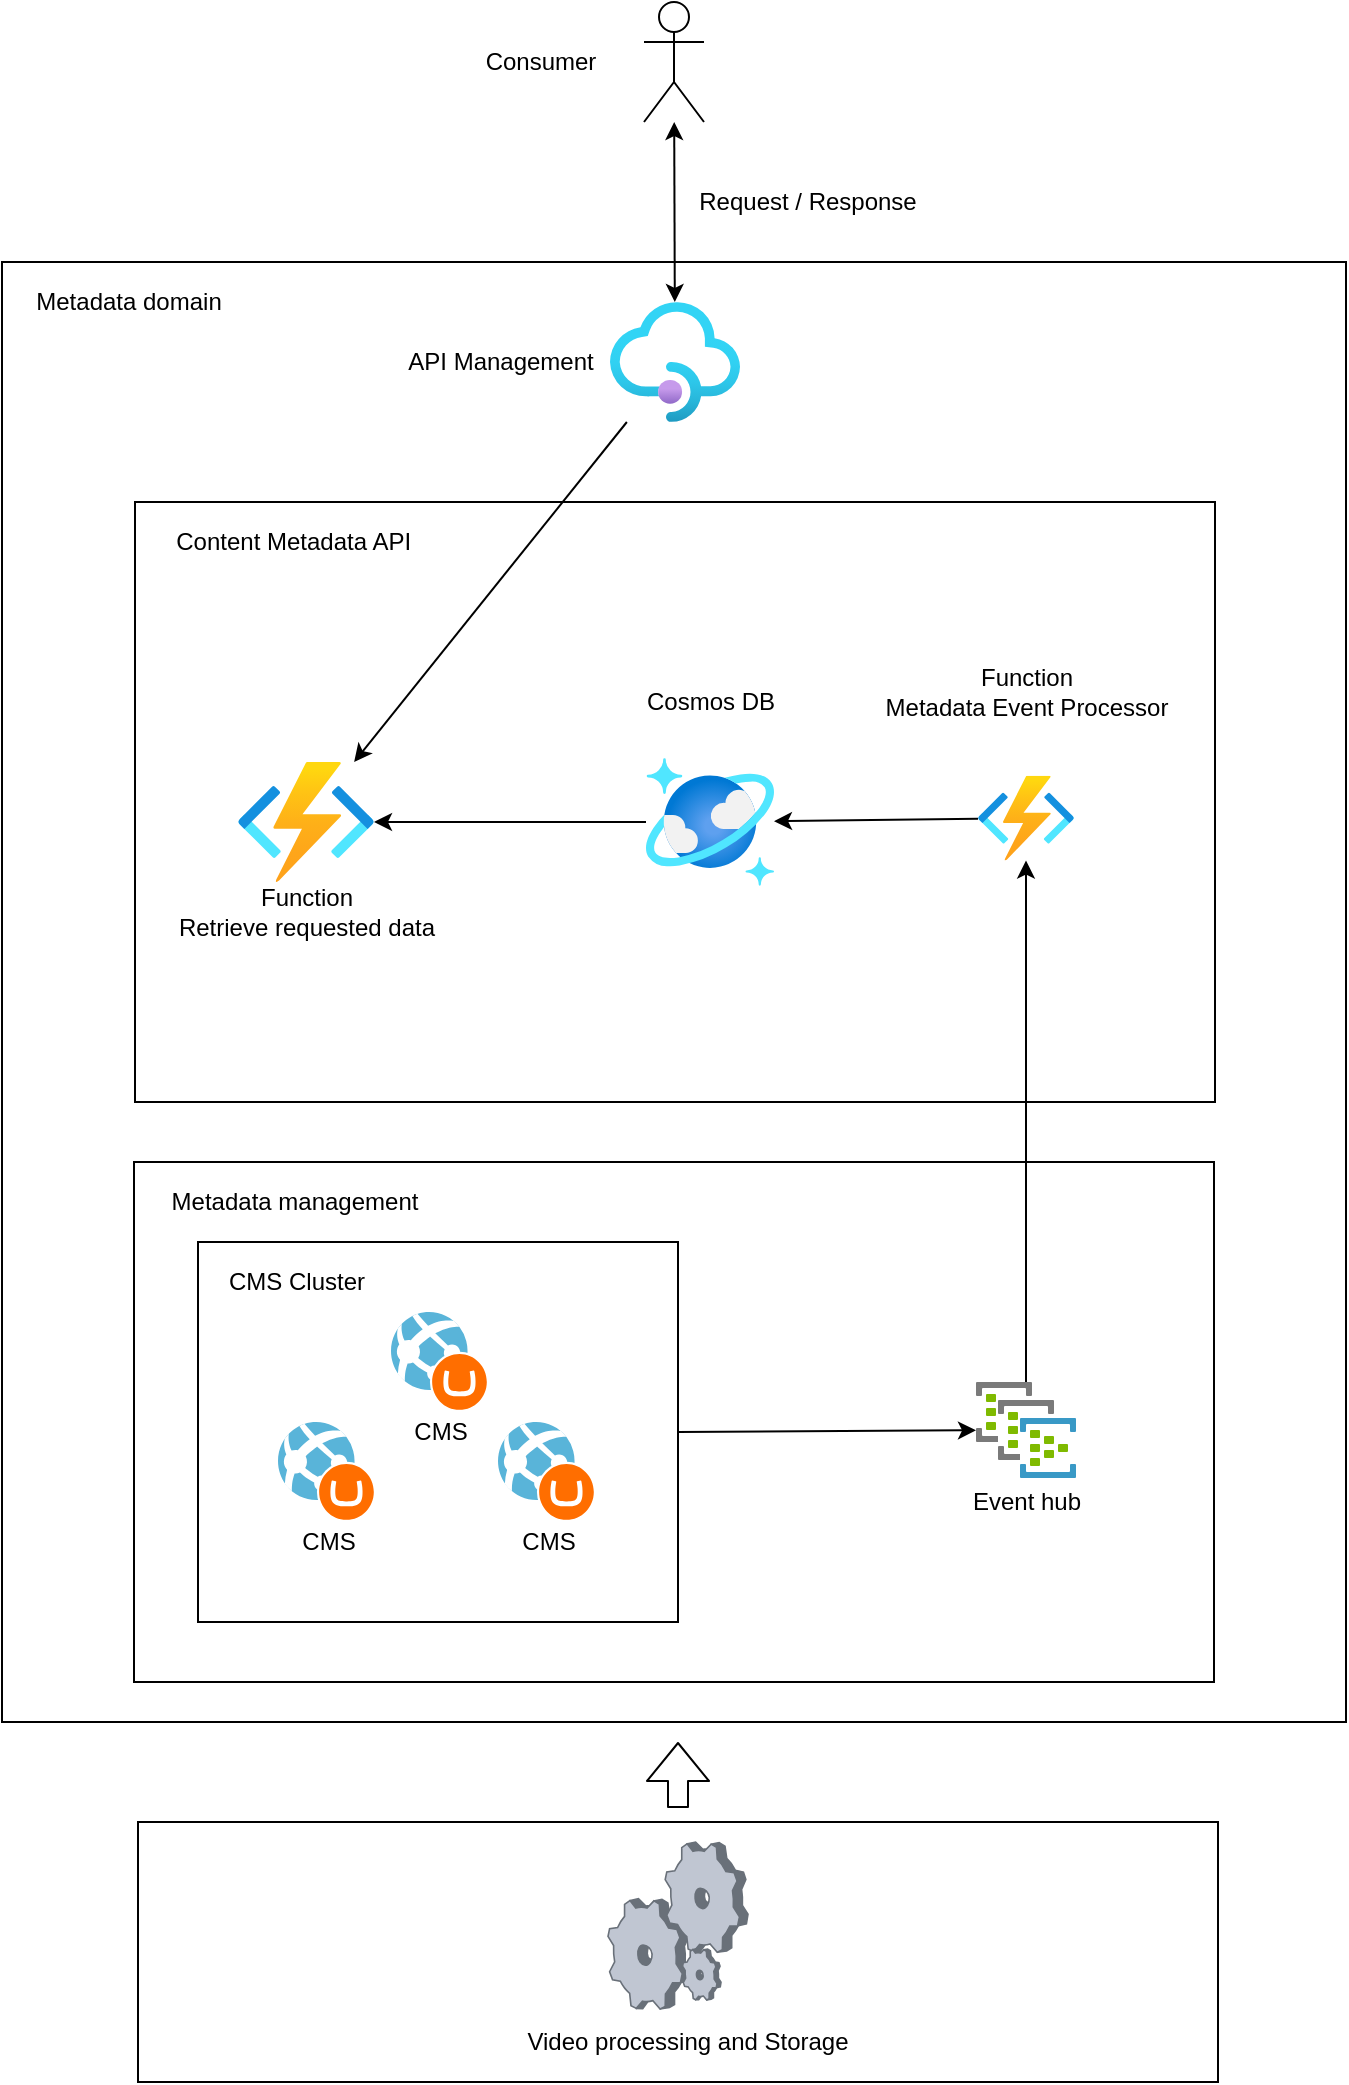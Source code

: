 <mxfile version="15.0.3" type="device"><diagram id="M0VS8XtNxoQqS_O4s-ym" name="Page-1"><mxGraphModel dx="1422" dy="798" grid="1" gridSize="10" guides="1" tooltips="1" connect="1" arrows="1" fold="1" page="1" pageScale="1" pageWidth="850" pageHeight="1100" background="#FFFFFF" math="0" shadow="0"><root><mxCell id="0"/><mxCell id="1" parent="0"/><mxCell id="7C1SXL1yamp_LR-CE2QS-50" value="" style="rounded=0;whiteSpace=wrap;html=1;" parent="1" vertex="1"><mxGeometry x="82" y="170" width="672" height="730" as="geometry"/></mxCell><mxCell id="7C1SXL1yamp_LR-CE2QS-39" value="" style="rounded=0;whiteSpace=wrap;html=1;" parent="1" vertex="1"><mxGeometry x="148" y="620" width="540" height="260" as="geometry"/></mxCell><mxCell id="7C1SXL1yamp_LR-CE2QS-1" value="" style="rounded=0;whiteSpace=wrap;html=1;" parent="1" vertex="1"><mxGeometry x="148.5" y="290" width="540" height="300" as="geometry"/></mxCell><mxCell id="edPoTEyCNXIBTpqN8bcD-7" value="" style="endArrow=classic;html=1;" parent="1" source="edPoTEyCNXIBTpqN8bcD-1" target="edPoTEyCNXIBTpqN8bcD-4" edge="1"><mxGeometry width="50" height="50" relative="1" as="geometry"><mxPoint x="254" y="655" as="sourcePoint"/><mxPoint x="304" y="605" as="targetPoint"/><Array as="points"/></mxGeometry></mxCell><mxCell id="7C1SXL1yamp_LR-CE2QS-2" value="" style="shape=umlActor;verticalLabelPosition=bottom;verticalAlign=top;html=1;outlineConnect=0;" parent="1" vertex="1"><mxGeometry x="403" y="40" width="30" height="60" as="geometry"/></mxCell><mxCell id="7C1SXL1yamp_LR-CE2QS-4" value="Request / Response" style="text;html=1;strokeColor=none;fillColor=none;align=center;verticalAlign=middle;whiteSpace=wrap;rounded=0;" parent="1" vertex="1"><mxGeometry x="425" y="130" width="120" height="20" as="geometry"/></mxCell><mxCell id="7C1SXL1yamp_LR-CE2QS-7" value="Content Metadata API&amp;nbsp;" style="text;html=1;align=center;verticalAlign=middle;resizable=0;points=[];autosize=1;strokeColor=none;" parent="1" vertex="1"><mxGeometry x="158.5" y="300" width="140" height="20" as="geometry"/></mxCell><mxCell id="7C1SXL1yamp_LR-CE2QS-14" value="Consumer" style="text;html=1;align=center;verticalAlign=middle;resizable=0;points=[];autosize=1;strokeColor=none;" parent="1" vertex="1"><mxGeometry x="315.5" y="60" width="70" height="20" as="geometry"/></mxCell><mxCell id="7C1SXL1yamp_LR-CE2QS-21" value="" style="group" parent="1" vertex="1" connectable="0"><mxGeometry x="559" y="730" width="70" height="70" as="geometry"/></mxCell><mxCell id="7C1SXL1yamp_LR-CE2QS-22" value="" style="group" parent="7C1SXL1yamp_LR-CE2QS-21" vertex="1" connectable="0"><mxGeometry width="70" height="70" as="geometry"/></mxCell><mxCell id="7C1SXL1yamp_LR-CE2QS-20" value="Event hub" style="text;html=1;align=center;verticalAlign=middle;resizable=0;points=[];autosize=1;strokeColor=none;" parent="7C1SXL1yamp_LR-CE2QS-22" vertex="1"><mxGeometry y="50" width="70" height="20" as="geometry"/></mxCell><mxCell id="7C1SXL1yamp_LR-CE2QS-19" value="" style="aspect=fixed;html=1;points=[];align=center;image;fontSize=12;image=img/lib/mscae/Dedicated_Event_Hub.svg;" parent="7C1SXL1yamp_LR-CE2QS-22" vertex="1"><mxGeometry x="10" width="50" height="48" as="geometry"/></mxCell><mxCell id="7C1SXL1yamp_LR-CE2QS-37" value="" style="endArrow=classic;html=1;" parent="1" source="7C1SXL1yamp_LR-CE2QS-19" target="7C1SXL1yamp_LR-CE2QS-35" edge="1"><mxGeometry width="50" height="50" relative="1" as="geometry"><mxPoint x="268" y="720" as="sourcePoint"/><mxPoint x="318" y="670" as="targetPoint"/></mxGeometry></mxCell><mxCell id="7C1SXL1yamp_LR-CE2QS-38" value="" style="endArrow=classic;html=1;" parent="1" source="7C1SXL1yamp_LR-CE2QS-35" target="edPoTEyCNXIBTpqN8bcD-8" edge="1"><mxGeometry width="50" height="50" relative="1" as="geometry"><mxPoint x="270" y="820" as="sourcePoint"/><mxPoint x="320" y="770" as="targetPoint"/></mxGeometry></mxCell><mxCell id="7C1SXL1yamp_LR-CE2QS-40" value="Metadata management" style="text;html=1;align=center;verticalAlign=middle;resizable=0;points=[];autosize=1;strokeColor=none;" parent="1" vertex="1"><mxGeometry x="158" y="630" width="140" height="20" as="geometry"/></mxCell><mxCell id="7C1SXL1yamp_LR-CE2QS-41" value="" style="group" parent="1" vertex="1" connectable="0"><mxGeometry x="275.5" y="190" width="175.5" height="60" as="geometry"/></mxCell><mxCell id="edPoTEyCNXIBTpqN8bcD-1" value="" style="aspect=fixed;html=1;points=[];align=center;image;fontSize=12;image=img/lib/azure2/integration/API_Management_Services.svg;" parent="7C1SXL1yamp_LR-CE2QS-41" vertex="1"><mxGeometry x="110.5" width="65" height="60" as="geometry"/></mxCell><mxCell id="edPoTEyCNXIBTpqN8bcD-2" value="API Management&lt;br&gt;" style="text;html=1;align=center;verticalAlign=middle;resizable=0;points=[];autosize=1;strokeColor=none;" parent="7C1SXL1yamp_LR-CE2QS-41" vertex="1"><mxGeometry y="20" width="110" height="20" as="geometry"/></mxCell><mxCell id="7C1SXL1yamp_LR-CE2QS-48" value="" style="group" parent="1" vertex="1" connectable="0"><mxGeometry x="150" y="950" width="540" height="130" as="geometry"/></mxCell><mxCell id="7C1SXL1yamp_LR-CE2QS-45" value="" style="rounded=0;whiteSpace=wrap;html=1;" parent="7C1SXL1yamp_LR-CE2QS-48" vertex="1"><mxGeometry width="540" height="130" as="geometry"/></mxCell><mxCell id="7C1SXL1yamp_LR-CE2QS-46" value="Video processing and Storage" style="text;html=1;strokeColor=none;fillColor=none;align=center;verticalAlign=middle;whiteSpace=wrap;rounded=0;" parent="7C1SXL1yamp_LR-CE2QS-48" vertex="1"><mxGeometry x="175" y="100" width="200" height="20" as="geometry"/></mxCell><mxCell id="7C1SXL1yamp_LR-CE2QS-47" value="" style="verticalLabelPosition=bottom;aspect=fixed;html=1;verticalAlign=top;strokeColor=none;align=center;outlineConnect=0;shape=mxgraph.citrix.process;" parent="7C1SXL1yamp_LR-CE2QS-48" vertex="1"><mxGeometry x="235" y="10" width="70" height="83.46" as="geometry"/></mxCell><mxCell id="7C1SXL1yamp_LR-CE2QS-49" value="" style="shape=flexArrow;endArrow=classic;html=1;" parent="1" edge="1"><mxGeometry width="50" height="50" relative="1" as="geometry"><mxPoint x="420" y="943" as="sourcePoint"/><mxPoint x="420" y="910" as="targetPoint"/></mxGeometry></mxCell><mxCell id="7C1SXL1yamp_LR-CE2QS-52" value="Metadata domain" style="text;html=1;align=center;verticalAlign=middle;resizable=0;points=[];autosize=1;strokeColor=none;" parent="1" vertex="1"><mxGeometry x="90" y="180" width="110" height="20" as="geometry"/></mxCell><mxCell id="7C1SXL1yamp_LR-CE2QS-53" value="" style="endArrow=classic;startArrow=classic;html=1;" parent="1" source="edPoTEyCNXIBTpqN8bcD-1" target="7C1SXL1yamp_LR-CE2QS-2" edge="1"><mxGeometry width="50" height="50" relative="1" as="geometry"><mxPoint x="300" y="250" as="sourcePoint"/><mxPoint x="350" y="200" as="targetPoint"/></mxGeometry></mxCell><mxCell id="7C1SXL1yamp_LR-CE2QS-34" value="Function&lt;br&gt;Metadata Event Processor&lt;br&gt;" style="text;html=1;align=center;verticalAlign=middle;resizable=0;points=[];autosize=1;strokeColor=none;" parent="1" vertex="1"><mxGeometry x="514" y="370.0" width="160" height="30" as="geometry"/></mxCell><mxCell id="7C1SXL1yamp_LR-CE2QS-35" value="" style="aspect=fixed;html=1;points=[];align=center;image;fontSize=12;image=img/lib/azure2/compute/Function_Apps.svg;" parent="1" vertex="1"><mxGeometry x="570" y="426.91" width="48" height="42.35" as="geometry"/></mxCell><mxCell id="edPoTEyCNXIBTpqN8bcD-8" value="" style="aspect=fixed;html=1;points=[];align=center;image;fontSize=12;image=img/lib/azure2/databases/Azure_Cosmos_DB.svg;" parent="1" vertex="1"><mxGeometry x="404" y="418" width="64" height="64" as="geometry"/></mxCell><mxCell id="edPoTEyCNXIBTpqN8bcD-9" value="Cosmos DB" style="text;html=1;align=center;verticalAlign=middle;resizable=0;points=[];autosize=1;strokeColor=none;" parent="1" vertex="1"><mxGeometry x="396" y="380" width="80" height="20" as="geometry"/></mxCell><mxCell id="edPoTEyCNXIBTpqN8bcD-4" value="" style="aspect=fixed;html=1;points=[];align=center;image;fontSize=12;image=img/lib/azure2/compute/Function_Apps.svg;" parent="1" vertex="1"><mxGeometry x="200" y="420" width="68" height="60" as="geometry"/></mxCell><mxCell id="edPoTEyCNXIBTpqN8bcD-5" value="Function&lt;br&gt;Retrieve requested data" style="text;html=1;align=center;verticalAlign=middle;resizable=0;points=[];autosize=1;strokeColor=none;" parent="1" vertex="1"><mxGeometry x="164" y="480" width="140" height="30" as="geometry"/></mxCell><mxCell id="zJeRxWH4Z8BgfSXMGaRG-10" value="" style="group" vertex="1" connectable="0" parent="1"><mxGeometry x="180" y="660" width="240" height="190" as="geometry"/></mxCell><mxCell id="zJeRxWH4Z8BgfSXMGaRG-9" value="" style="rounded=0;whiteSpace=wrap;html=1;" vertex="1" parent="zJeRxWH4Z8BgfSXMGaRG-10"><mxGeometry width="240" height="190" as="geometry"/></mxCell><mxCell id="zJeRxWH4Z8BgfSXMGaRG-1" value="" style="group" vertex="1" connectable="0" parent="zJeRxWH4Z8BgfSXMGaRG-10"><mxGeometry x="40" y="90" width="49" height="70" as="geometry"/></mxCell><mxCell id="zJeRxWH4Z8BgfSXMGaRG-2" value="" style="group" vertex="1" connectable="0" parent="zJeRxWH4Z8BgfSXMGaRG-1"><mxGeometry width="49" height="70" as="geometry"/></mxCell><mxCell id="zJeRxWH4Z8BgfSXMGaRG-3" value="CMS" style="text;html=1;align=center;verticalAlign=middle;resizable=0;points=[];autosize=1;strokeColor=none;" vertex="1" parent="zJeRxWH4Z8BgfSXMGaRG-2"><mxGeometry x="4.5" y="50" width="40" height="20" as="geometry"/></mxCell><mxCell id="zJeRxWH4Z8BgfSXMGaRG-4" value="" style="aspect=fixed;html=1;points=[];align=center;image;fontSize=12;image=img/lib/mscae/WebAppUmbraco.svg;" vertex="1" parent="zJeRxWH4Z8BgfSXMGaRG-1"><mxGeometry width="49" height="50" as="geometry"/></mxCell><mxCell id="zJeRxWH4Z8BgfSXMGaRG-5" value="" style="group" vertex="1" connectable="0" parent="zJeRxWH4Z8BgfSXMGaRG-10"><mxGeometry x="150" y="90" width="49" height="70" as="geometry"/></mxCell><mxCell id="zJeRxWH4Z8BgfSXMGaRG-6" value="" style="group" vertex="1" connectable="0" parent="zJeRxWH4Z8BgfSXMGaRG-5"><mxGeometry width="49" height="70" as="geometry"/></mxCell><mxCell id="zJeRxWH4Z8BgfSXMGaRG-7" value="CMS" style="text;html=1;align=center;verticalAlign=middle;resizable=0;points=[];autosize=1;strokeColor=none;" vertex="1" parent="zJeRxWH4Z8BgfSXMGaRG-6"><mxGeometry x="4.5" y="50" width="40" height="20" as="geometry"/></mxCell><mxCell id="zJeRxWH4Z8BgfSXMGaRG-8" value="" style="aspect=fixed;html=1;points=[];align=center;image;fontSize=12;image=img/lib/mscae/WebAppUmbraco.svg;" vertex="1" parent="zJeRxWH4Z8BgfSXMGaRG-5"><mxGeometry width="49" height="50" as="geometry"/></mxCell><mxCell id="7C1SXL1yamp_LR-CE2QS-23" value="" style="group" parent="zJeRxWH4Z8BgfSXMGaRG-10" vertex="1" connectable="0"><mxGeometry x="96.5" y="35" width="68" height="70" as="geometry"/></mxCell><mxCell id="7C1SXL1yamp_LR-CE2QS-18" value="" style="group" parent="7C1SXL1yamp_LR-CE2QS-23" vertex="1" connectable="0"><mxGeometry width="68" height="70" as="geometry"/></mxCell><mxCell id="7C1SXL1yamp_LR-CE2QS-17" value="CMS" style="text;html=1;align=center;verticalAlign=middle;resizable=0;points=[];autosize=1;strokeColor=none;" parent="7C1SXL1yamp_LR-CE2QS-18" vertex="1"><mxGeometry x="4.5" y="50" width="40" height="20" as="geometry"/></mxCell><mxCell id="7C1SXL1yamp_LR-CE2QS-16" value="" style="aspect=fixed;html=1;points=[];align=center;image;fontSize=12;image=img/lib/mscae/WebAppUmbraco.svg;" parent="7C1SXL1yamp_LR-CE2QS-23" vertex="1"><mxGeometry width="49" height="50" as="geometry"/></mxCell><mxCell id="zJeRxWH4Z8BgfSXMGaRG-11" value="CMS Cluster" style="text;html=1;align=center;verticalAlign=middle;resizable=0;points=[];autosize=1;strokeColor=none;" vertex="1" parent="1"><mxGeometry x="188.5" y="670" width="80" height="20" as="geometry"/></mxCell><mxCell id="zJeRxWH4Z8BgfSXMGaRG-12" value="" style="endArrow=classic;html=1;" edge="1" parent="1" source="edPoTEyCNXIBTpqN8bcD-8" target="edPoTEyCNXIBTpqN8bcD-4"><mxGeometry width="50" height="50" relative="1" as="geometry"><mxPoint x="400" y="430" as="sourcePoint"/><mxPoint x="450" y="380" as="targetPoint"/></mxGeometry></mxCell><mxCell id="zJeRxWH4Z8BgfSXMGaRG-13" value="" style="endArrow=classic;html=1;exitX=1;exitY=0.5;exitDx=0;exitDy=0;" edge="1" parent="1" source="zJeRxWH4Z8BgfSXMGaRG-9" target="7C1SXL1yamp_LR-CE2QS-19"><mxGeometry width="50" height="50" relative="1" as="geometry"><mxPoint x="400" y="530" as="sourcePoint"/><mxPoint x="450" y="480" as="targetPoint"/></mxGeometry></mxCell></root></mxGraphModel></diagram></mxfile>